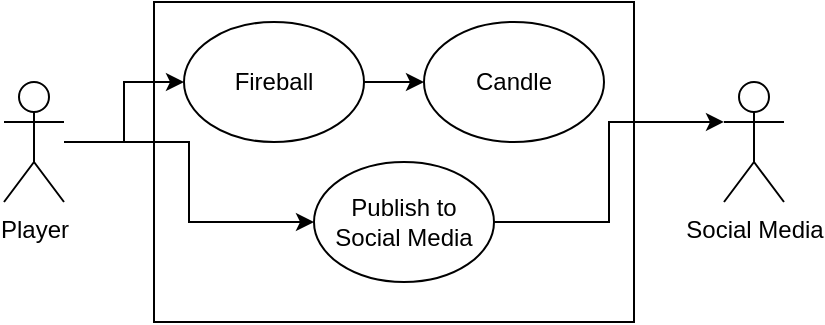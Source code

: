 <mxfile version="11.3.2" type="github" pages="1"><diagram id="7xUaAHw1lKPhTPBo3Pq-" name="Page-1"><mxGraphModel dx="1168" dy="697" grid="1" gridSize="10" guides="1" tooltips="1" connect="1" arrows="1" fold="1" page="1" pageScale="1" pageWidth="850" pageHeight="1100" math="0" shadow="0"><root><mxCell id="0"/><mxCell id="1" parent="0"/><mxCell id="larO895z3XTvb7PHTNnE-2" value="" style="rounded=0;whiteSpace=wrap;html=1;" vertex="1" parent="1"><mxGeometry x="155" y="40" width="240" height="160" as="geometry"/></mxCell><mxCell id="larO895z3XTvb7PHTNnE-10" style="edgeStyle=orthogonalEdgeStyle;rounded=0;orthogonalLoop=1;jettySize=auto;html=1;" edge="1" parent="1" source="larO895z3XTvb7PHTNnE-1" target="larO895z3XTvb7PHTNnE-4"><mxGeometry relative="1" as="geometry"/></mxCell><mxCell id="larO895z3XTvb7PHTNnE-11" style="edgeStyle=orthogonalEdgeStyle;rounded=0;orthogonalLoop=1;jettySize=auto;html=1;entryX=0;entryY=0.5;entryDx=0;entryDy=0;" edge="1" parent="1" source="larO895z3XTvb7PHTNnE-1" target="larO895z3XTvb7PHTNnE-6"><mxGeometry relative="1" as="geometry"/></mxCell><mxCell id="larO895z3XTvb7PHTNnE-1" value="Player" style="shape=umlActor;verticalLabelPosition=bottom;labelBackgroundColor=#ffffff;verticalAlign=top;html=1;outlineConnect=0;" vertex="1" parent="1"><mxGeometry x="80" y="80" width="30" height="60" as="geometry"/></mxCell><mxCell id="larO895z3XTvb7PHTNnE-3" value="Social Media" style="shape=umlActor;verticalLabelPosition=bottom;labelBackgroundColor=#ffffff;verticalAlign=top;html=1;outlineConnect=0;" vertex="1" parent="1"><mxGeometry x="440" y="80" width="30" height="60" as="geometry"/></mxCell><mxCell id="larO895z3XTvb7PHTNnE-12" style="edgeStyle=orthogonalEdgeStyle;rounded=0;orthogonalLoop=1;jettySize=auto;html=1;exitX=1;exitY=0.5;exitDx=0;exitDy=0;" edge="1" parent="1" source="larO895z3XTvb7PHTNnE-4" target="larO895z3XTvb7PHTNnE-5"><mxGeometry relative="1" as="geometry"/></mxCell><mxCell id="larO895z3XTvb7PHTNnE-4" value="&lt;div&gt;Fireball&lt;/div&gt;" style="ellipse;whiteSpace=wrap;html=1;" vertex="1" parent="1"><mxGeometry x="170" y="50" width="90" height="60" as="geometry"/></mxCell><mxCell id="larO895z3XTvb7PHTNnE-5" value="Candle" style="ellipse;whiteSpace=wrap;html=1;" vertex="1" parent="1"><mxGeometry x="290" y="50" width="90" height="60" as="geometry"/></mxCell><mxCell id="larO895z3XTvb7PHTNnE-13" style="edgeStyle=orthogonalEdgeStyle;rounded=0;orthogonalLoop=1;jettySize=auto;html=1;exitX=1;exitY=0.5;exitDx=0;exitDy=0;entryX=0;entryY=0.333;entryDx=0;entryDy=0;entryPerimeter=0;" edge="1" parent="1" source="larO895z3XTvb7PHTNnE-6" target="larO895z3XTvb7PHTNnE-3"><mxGeometry relative="1" as="geometry"/></mxCell><mxCell id="larO895z3XTvb7PHTNnE-6" value="&lt;div&gt;Publish to Social Media&lt;/div&gt;" style="ellipse;whiteSpace=wrap;html=1;" vertex="1" parent="1"><mxGeometry x="235" y="120" width="90" height="60" as="geometry"/></mxCell></root></mxGraphModel></diagram></mxfile>